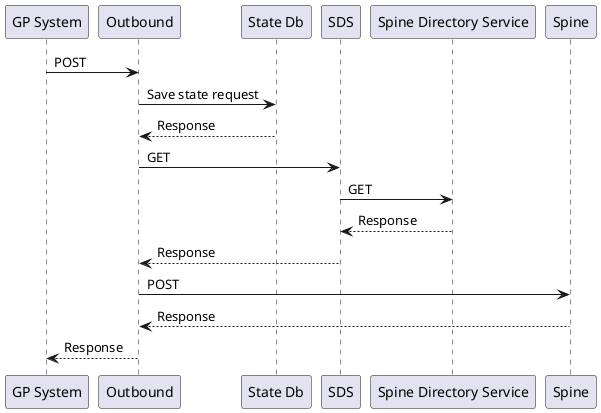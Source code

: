 @startuml

"GP System" -> Outbound: POST
Outbound -> "State Db": Save state request
Outbound <-- "State Db": Response
Outbound -> SDS: GET
SDS -> "Spine Directory Service": GET
SDS <-- "Spine Directory Service": Response
Outbound <-- SDS: Response
Outbound -> "Spine": POST
Outbound <-- "Spine": Response
"GP System" <-- Outbound: Response

@enduml
